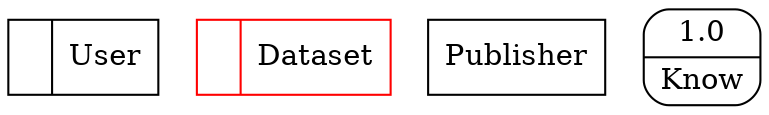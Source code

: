 digraph dfd2{ 
node[shape=record]
200 [label="<f0>  |<f1> User " ];
201 [label="<f0>  |<f1> Dataset " color=red];
202 [label="Publisher" shape=box];
203 [label="{<f0> 1.0|<f1> Know }" shape=Mrecord];
}